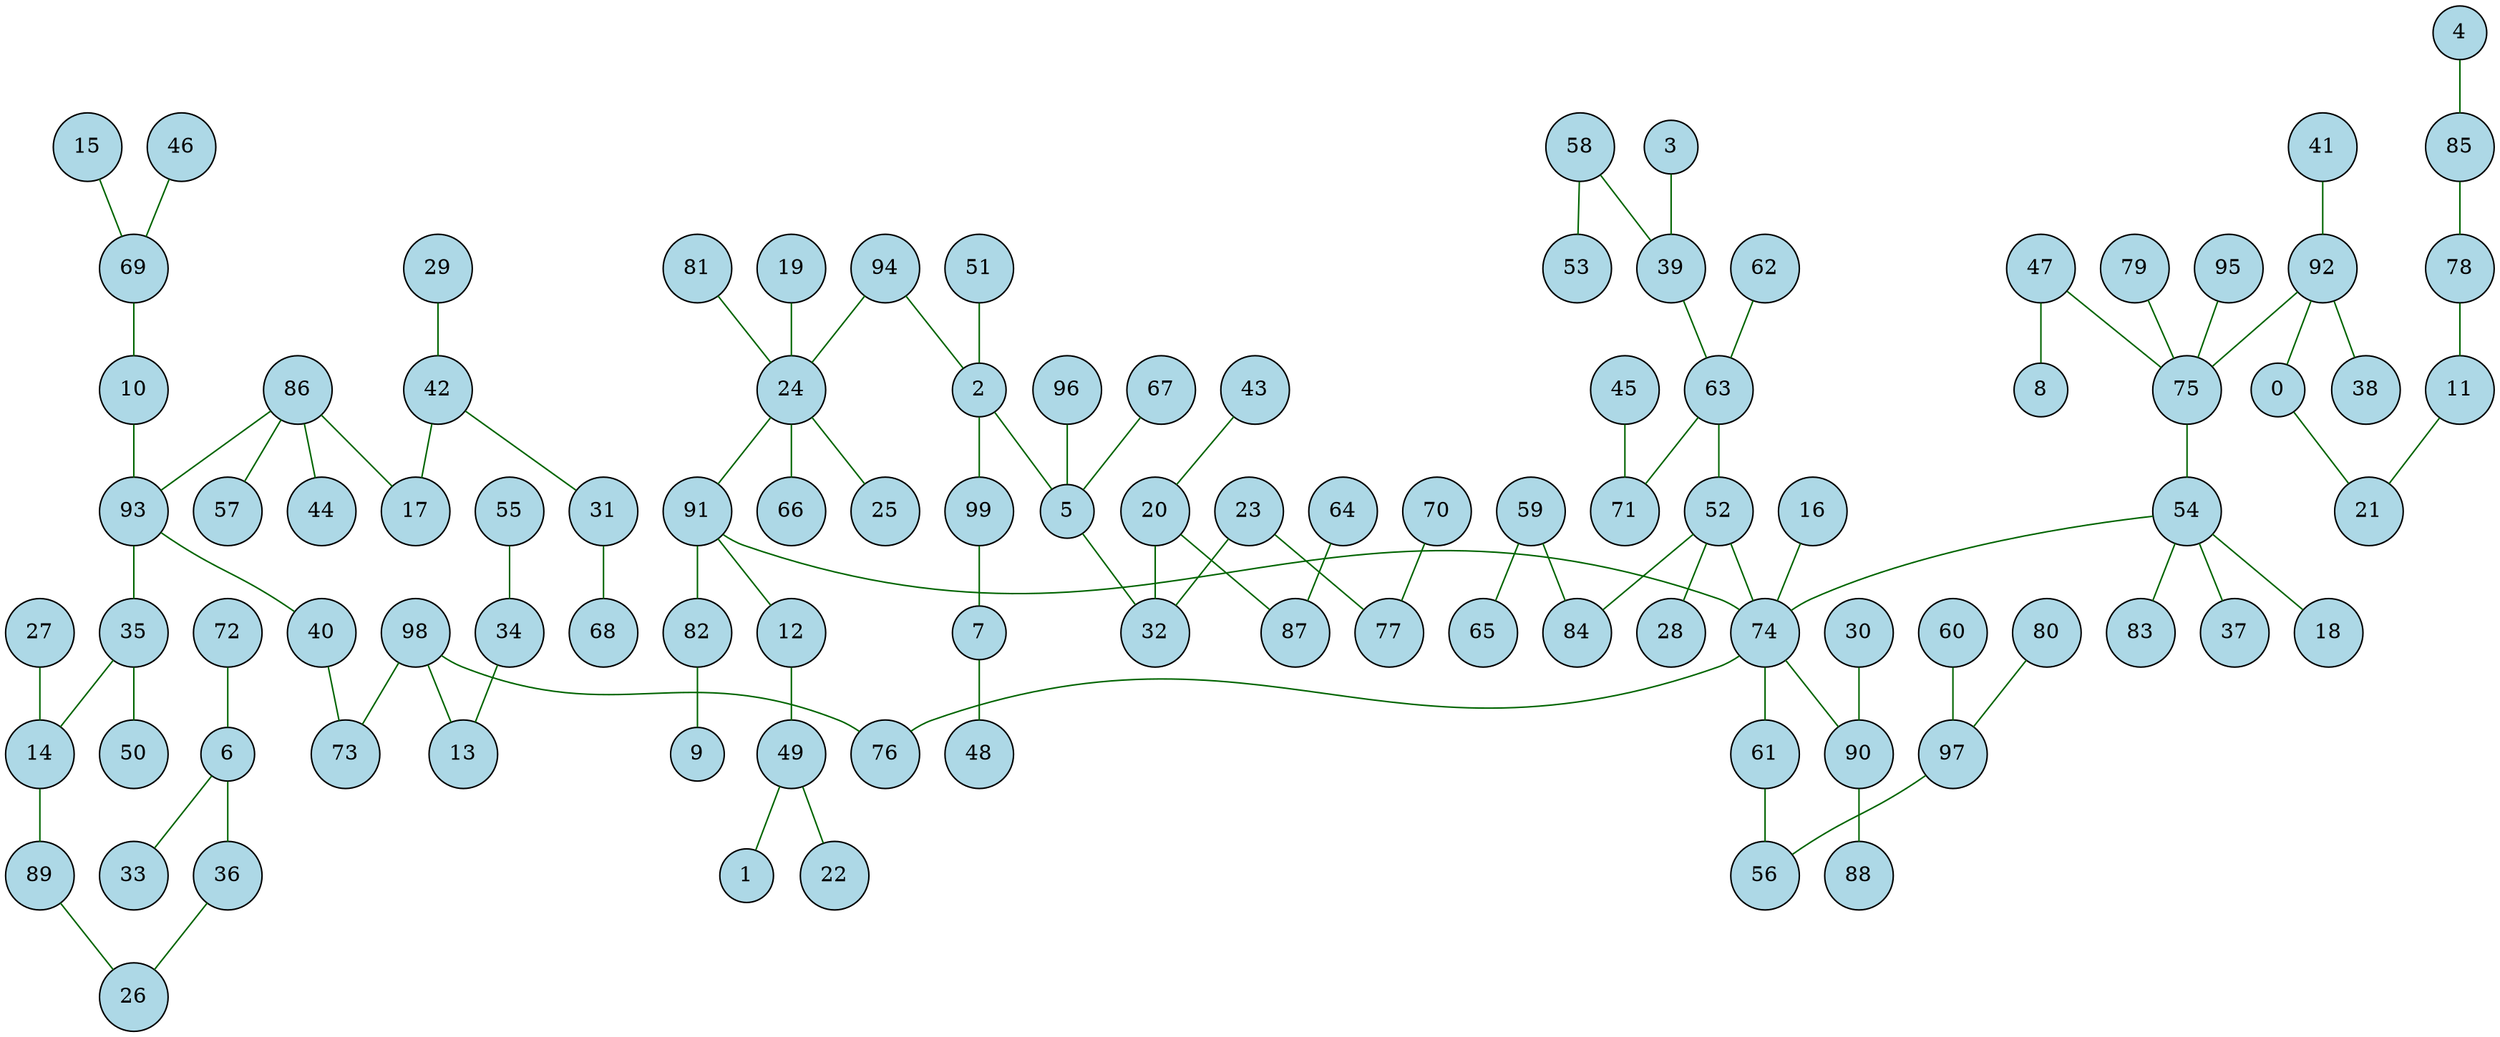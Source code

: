 graph SpanningTree {
  node [shape=circle, style=filled, fillcolor=lightblue];
  edge [color=darkgreen];
  54 -- 74;
  97 -- 56;
  91 -- 12;
  98 -- 73;
  86 -- 93;
  74 -- 90;
  78 -- 11;
  29 -- 42;
  52 -- 28;
  63 -- 71;
  34 -- 13;
  47 -- 8;
  94 -- 24;
  49 -- 1;
  58 -- 53;
  72 -- 6;
  93 -- 40;
  11 -- 21;
  61 -- 56;
  69 -- 10;
  15 -- 69;
  3 -- 39;
  2 -- 5;
  79 -- 75;
  93 -- 35;
  91 -- 74;
  36 -- 26;
  67 -- 5;
  74 -- 61;
  52 -- 84;
  51 -- 2;
  39 -- 63;
  40 -- 73;
  2 -- 99;
  86 -- 17;
  91 -- 82;
  86 -- 44;
  63 -- 52;
  24 -- 66;
  80 -- 97;
  75 -- 54;
  24 -- 91;
  94 -- 2;
  70 -- 77;
  12 -- 49;
  54 -- 37;
  16 -- 74;
  52 -- 74;
  49 -- 22;
  20 -- 87;
  89 -- 26;
  58 -- 39;
  47 -- 75;
  5 -- 32;
  23 -- 32;
  20 -- 32;
  90 -- 88;
  98 -- 13;
  6 -- 36;
  82 -- 9;
  99 -- 7;
  96 -- 5;
  74 -- 76;
  98 -- 76;
  55 -- 34;
  54 -- 18;
  10 -- 93;
  92 -- 0;
  35 -- 50;
  35 -- 14;
  64 -- 87;
  95 -- 75;
  92 -- 75;
  0 -- 21;
  14 -- 89;
  46 -- 69;
  62 -- 63;
  81 -- 24;
  19 -- 24;
  43 -- 20;
  85 -- 78;
  59 -- 84;
  27 -- 14;
  7 -- 48;
  59 -- 65;
  45 -- 71;
  86 -- 57;
  23 -- 77;
  41 -- 92;
  42 -- 17;
  30 -- 90;
  4 -- 85;
  92 -- 38;
  6 -- 33;
  24 -- 25;
  54 -- 83;
  42 -- 31;
  31 -- 68;
  60 -- 97;
}
